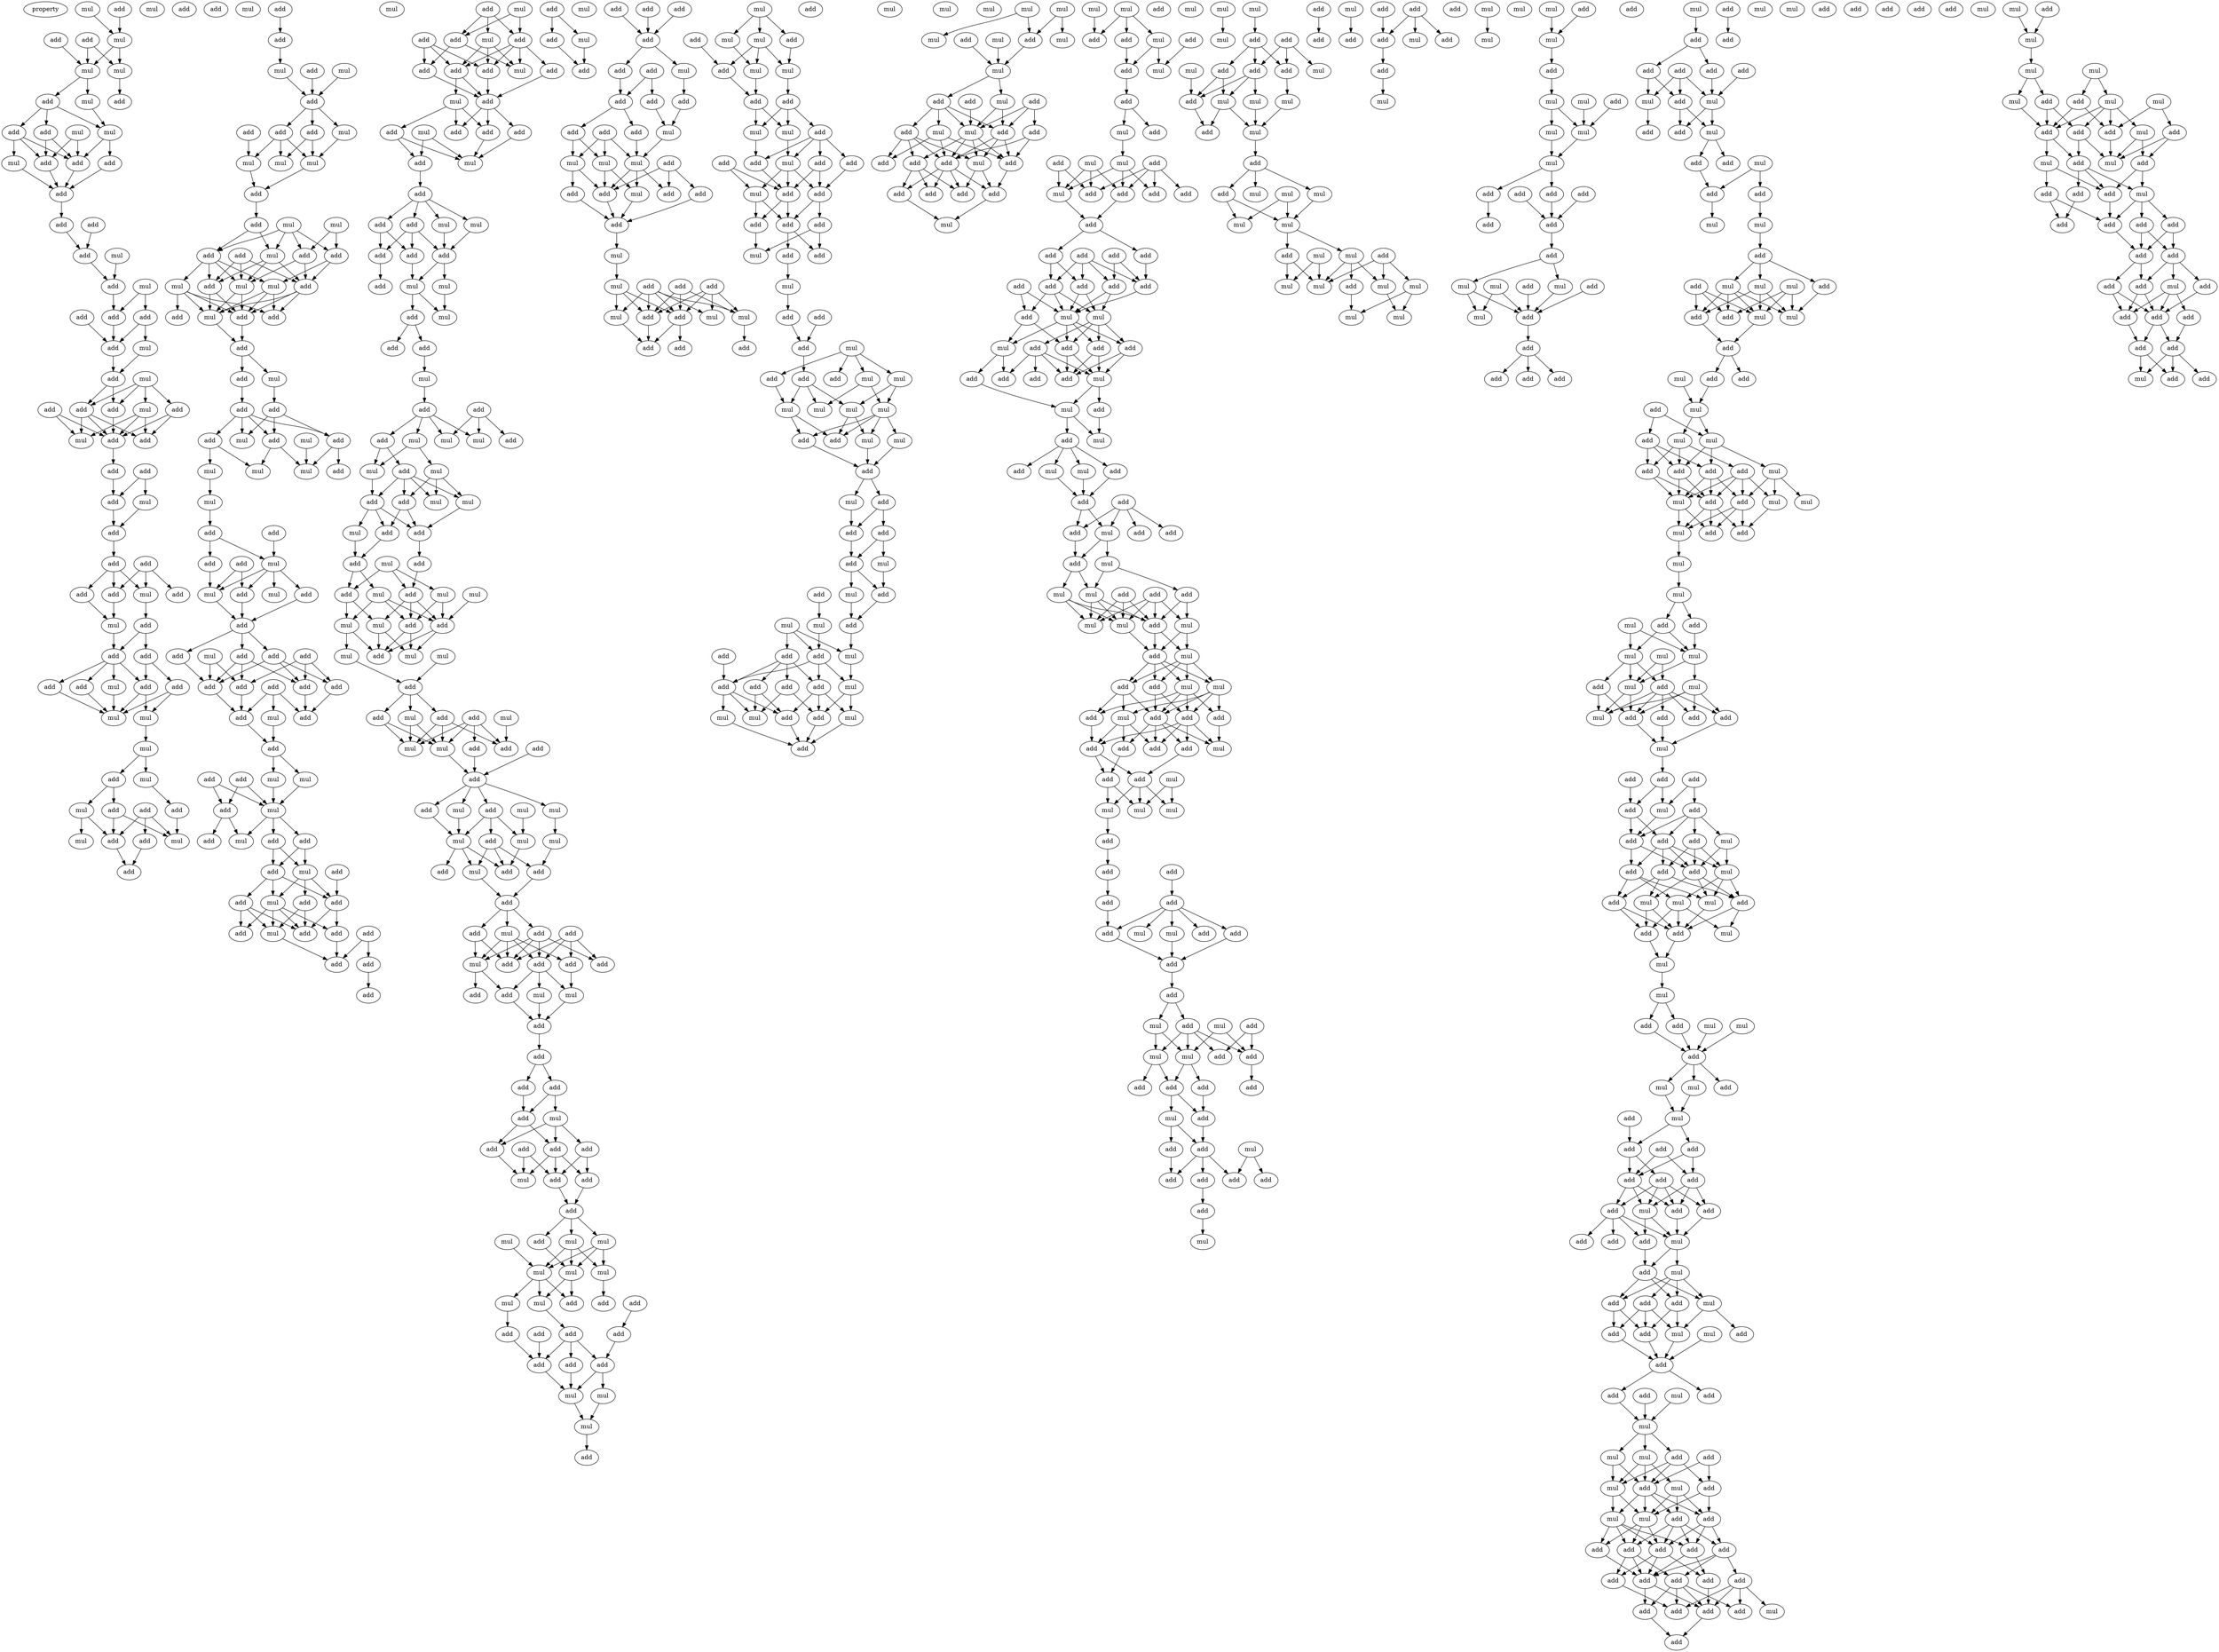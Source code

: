 digraph {
    node [fontcolor=black]
    property [mul=2,lf=1.2]
    0 [ label = mul ];
    1 [ label = add ];
    2 [ label = add ];
    3 [ label = add ];
    4 [ label = mul ];
    5 [ label = mul ];
    6 [ label = mul ];
    7 [ label = mul ];
    8 [ label = add ];
    9 [ label = add ];
    10 [ label = mul ];
    11 [ label = mul ];
    12 [ label = mul ];
    13 [ label = add ];
    14 [ label = add ];
    15 [ label = add ];
    16 [ label = add ];
    17 [ label = add ];
    18 [ label = add ];
    19 [ label = mul ];
    20 [ label = add ];
    21 [ label = add ];
    22 [ label = add ];
    23 [ label = mul ];
    24 [ label = add ];
    25 [ label = add ];
    26 [ label = add ];
    27 [ label = mul ];
    28 [ label = add ];
    29 [ label = add ];
    30 [ label = add ];
    31 [ label = mul ];
    32 [ label = add ];
    33 [ label = add ];
    34 [ label = mul ];
    35 [ label = add ];
    36 [ label = mul ];
    37 [ label = add ];
    38 [ label = add ];
    39 [ label = add ];
    40 [ label = add ];
    41 [ label = mul ];
    42 [ label = add ];
    43 [ label = add ];
    44 [ label = add ];
    45 [ label = mul ];
    46 [ label = add ];
    47 [ label = add ];
    48 [ label = add ];
    49 [ label = add ];
    50 [ label = add ];
    51 [ label = mul ];
    52 [ label = mul ];
    53 [ label = add ];
    54 [ label = add ];
    55 [ label = add ];
    56 [ label = mul ];
    57 [ label = add ];
    58 [ label = add ];
    59 [ label = add ];
    60 [ label = add ];
    61 [ label = add ];
    62 [ label = mul ];
    63 [ label = add ];
    64 [ label = mul ];
    65 [ label = mul ];
    66 [ label = mul ];
    67 [ label = add ];
    68 [ label = mul ];
    69 [ label = add ];
    70 [ label = mul ];
    71 [ label = add ];
    72 [ label = add ];
    73 [ label = add ];
    74 [ label = mul ];
    75 [ label = add ];
    76 [ label = mul ];
    77 [ label = add ];
    78 [ label = add ];
    79 [ label = add ];
    80 [ label = mul ];
    81 [ label = add ];
    82 [ label = mul ];
    83 [ label = add ];
    84 [ label = add ];
    85 [ label = add ];
    86 [ label = add ];
    87 [ label = mul ];
    88 [ label = mul ];
    89 [ label = mul ];
    90 [ label = mul ];
    91 [ label = add ];
    92 [ label = add ];
    93 [ label = mul ];
    94 [ label = mul ];
    95 [ label = add ];
    96 [ label = add ];
    97 [ label = add ];
    98 [ label = mul ];
    99 [ label = add ];
    100 [ label = add ];
    101 [ label = mul ];
    102 [ label = mul ];
    103 [ label = add ];
    104 [ label = mul ];
    105 [ label = add ];
    106 [ label = mul ];
    107 [ label = add ];
    108 [ label = add ];
    109 [ label = add ];
    110 [ label = mul ];
    111 [ label = add ];
    112 [ label = mul ];
    113 [ label = add ];
    114 [ label = add ];
    115 [ label = mul ];
    116 [ label = add ];
    117 [ label = add ];
    118 [ label = mul ];
    119 [ label = add ];
    120 [ label = mul ];
    121 [ label = mul ];
    122 [ label = mul ];
    123 [ label = add ];
    124 [ label = mul ];
    125 [ label = add ];
    126 [ label = add ];
    127 [ label = mul ];
    128 [ label = add ];
    129 [ label = add ];
    130 [ label = add ];
    131 [ label = mul ];
    132 [ label = add ];
    133 [ label = mul ];
    134 [ label = add ];
    135 [ label = add ];
    136 [ label = add ];
    137 [ label = mul ];
    138 [ label = add ];
    139 [ label = add ];
    140 [ label = add ];
    141 [ label = add ];
    142 [ label = add ];
    143 [ label = add ];
    144 [ label = add ];
    145 [ label = mul ];
    146 [ label = add ];
    147 [ label = add ];
    148 [ label = add ];
    149 [ label = add ];
    150 [ label = add ];
    151 [ label = mul ];
    152 [ label = mul ];
    153 [ label = mul ];
    154 [ label = add ];
    155 [ label = mul ];
    156 [ label = add ];
    157 [ label = add ];
    158 [ label = add ];
    159 [ label = add ];
    160 [ label = add ];
    161 [ label = mul ];
    162 [ label = mul ];
    163 [ label = add ];
    164 [ label = add ];
    165 [ label = add ];
    166 [ label = mul ];
    167 [ label = add ];
    168 [ label = add ];
    169 [ label = add ];
    170 [ label = add ];
    171 [ label = add ];
    172 [ label = add ];
    173 [ label = add ];
    174 [ label = add ];
    175 [ label = mul ];
    176 [ label = mul ];
    177 [ label = add ];
    178 [ label = add ];
    179 [ label = add ];
    180 [ label = mul ];
    181 [ label = add ];
    182 [ label = add ];
    183 [ label = add ];
    184 [ label = add ];
    185 [ label = add ];
    186 [ label = mul ];
    187 [ label = mul ];
    188 [ label = add ];
    189 [ label = add ];
    190 [ label = add ];
    191 [ label = add ];
    192 [ label = add ];
    193 [ label = mul ];
    194 [ label = add ];
    195 [ label = add ];
    196 [ label = mul ];
    197 [ label = add ];
    198 [ label = mul ];
    199 [ label = add ];
    200 [ label = add ];
    201 [ label = add ];
    202 [ label = mul ];
    203 [ label = mul ];
    204 [ label = add ];
    205 [ label = add ];
    206 [ label = add ];
    207 [ label = mul ];
    208 [ label = add ];
    209 [ label = add ];
    210 [ label = mul ];
    211 [ label = add ];
    212 [ label = mul ];
    213 [ label = add ];
    214 [ label = add ];
    215 [ label = add ];
    216 [ label = mul ];
    217 [ label = add ];
    218 [ label = mul ];
    219 [ label = add ];
    220 [ label = mul ];
    221 [ label = mul ];
    222 [ label = mul ];
    223 [ label = add ];
    224 [ label = add ];
    225 [ label = add ];
    226 [ label = mul ];
    227 [ label = mul ];
    228 [ label = add ];
    229 [ label = add ];
    230 [ label = mul ];
    231 [ label = add ];
    232 [ label = mul ];
    233 [ label = add ];
    234 [ label = add ];
    235 [ label = mul ];
    236 [ label = mul ];
    237 [ label = add ];
    238 [ label = mul ];
    239 [ label = mul ];
    240 [ label = add ];
    241 [ label = add ];
    242 [ label = mul ];
    243 [ label = mul ];
    244 [ label = mul ];
    245 [ label = mul ];
    246 [ label = add ];
    247 [ label = add ];
    248 [ label = add ];
    249 [ label = add ];
    250 [ label = mul ];
    251 [ label = add ];
    252 [ label = mul ];
    253 [ label = add ];
    254 [ label = mul ];
    255 [ label = mul ];
    256 [ label = add ];
    257 [ label = add ];
    258 [ label = add ];
    259 [ label = add ];
    260 [ label = add ];
    261 [ label = mul ];
    262 [ label = mul ];
    263 [ label = mul ];
    264 [ label = mul ];
    265 [ label = mul ];
    266 [ label = mul ];
    267 [ label = add ];
    268 [ label = add ];
    269 [ label = mul ];
    270 [ label = add ];
    271 [ label = add ];
    272 [ label = add ];
    273 [ label = add ];
    274 [ label = mul ];
    275 [ label = add ];
    276 [ label = add ];
    277 [ label = add ];
    278 [ label = add ];
    279 [ label = mul ];
    280 [ label = add ];
    281 [ label = add ];
    282 [ label = mul ];
    283 [ label = add ];
    284 [ label = mul ];
    285 [ label = add ];
    286 [ label = add ];
    287 [ label = add ];
    288 [ label = mul ];
    289 [ label = add ];
    290 [ label = add ];
    291 [ label = add ];
    292 [ label = mul ];
    293 [ label = add ];
    294 [ label = add ];
    295 [ label = add ];
    296 [ label = add ];
    297 [ label = add ];
    298 [ label = add ];
    299 [ label = mul ];
    300 [ label = add ];
    301 [ label = mul ];
    302 [ label = add ];
    303 [ label = mul ];
    304 [ label = mul ];
    305 [ label = mul ];
    306 [ label = mul ];
    307 [ label = mul ];
    308 [ label = mul ];
    309 [ label = mul ];
    310 [ label = add ];
    311 [ label = add ];
    312 [ label = add ];
    313 [ label = add ];
    314 [ label = add ];
    315 [ label = add ];
    316 [ label = add ];
    317 [ label = add ];
    318 [ label = add ];
    319 [ label = add ];
    320 [ label = mul ];
    321 [ label = mul ];
    322 [ label = mul ];
    323 [ label = add ];
    324 [ label = add ];
    325 [ label = add ];
    326 [ label = add ];
    327 [ label = add ];
    328 [ label = add ];
    329 [ label = add ];
    330 [ label = mul ];
    331 [ label = add ];
    332 [ label = add ];
    333 [ label = add ];
    334 [ label = mul ];
    335 [ label = add ];
    336 [ label = add ];
    337 [ label = add ];
    338 [ label = mul ];
    339 [ label = mul ];
    340 [ label = mul ];
    341 [ label = add ];
    342 [ label = add ];
    343 [ label = add ];
    344 [ label = add ];
    345 [ label = add ];
    346 [ label = mul ];
    347 [ label = add ];
    348 [ label = mul ];
    349 [ label = mul ];
    350 [ label = add ];
    351 [ label = add ];
    352 [ label = add ];
    353 [ label = mul ];
    354 [ label = add ];
    355 [ label = mul ];
    356 [ label = add ];
    357 [ label = mul ];
    358 [ label = add ];
    359 [ label = add ];
    360 [ label = add ];
    361 [ label = mul ];
    362 [ label = add ];
    363 [ label = add ];
    364 [ label = mul ];
    365 [ label = mul ];
    366 [ label = mul ];
    367 [ label = mul ];
    368 [ label = add ];
    369 [ label = add ];
    370 [ label = add ];
    371 [ label = mul ];
    372 [ label = add ];
    373 [ label = mul ];
    374 [ label = add ];
    375 [ label = add ];
    376 [ label = add ];
    377 [ label = mul ];
    378 [ label = add ];
    379 [ label = add ];
    380 [ label = add ];
    381 [ label = mul ];
    382 [ label = add ];
    383 [ label = add ];
    384 [ label = add ];
    385 [ label = mul ];
    386 [ label = add ];
    387 [ label = add ];
    388 [ label = mul ];
    389 [ label = add ];
    390 [ label = add ];
    391 [ label = add ];
    392 [ label = mul ];
    393 [ label = add ];
    394 [ label = add ];
    395 [ label = mul ];
    396 [ label = add ];
    397 [ label = mul ];
    398 [ label = add ];
    399 [ label = mul ];
    400 [ label = mul ];
    401 [ label = mul ];
    402 [ label = mul ];
    403 [ label = mul ];
    404 [ label = add ];
    405 [ label = mul ];
    406 [ label = add ];
    407 [ label = add ];
    408 [ label = mul ];
    409 [ label = add ];
    410 [ label = mul ];
    411 [ label = mul ];
    412 [ label = add ];
    413 [ label = add ];
    414 [ label = mul ];
    415 [ label = add ];
    416 [ label = add ];
    417 [ label = mul ];
    418 [ label = add ];
    419 [ label = add ];
    420 [ label = mul ];
    421 [ label = mul ];
    422 [ label = add ];
    423 [ label = add ];
    424 [ label = add ];
    425 [ label = mul ];
    426 [ label = add ];
    427 [ label = add ];
    428 [ label = add ];
    429 [ label = add ];
    430 [ label = mul ];
    431 [ label = mul ];
    432 [ label = mul ];
    433 [ label = add ];
    434 [ label = add ];
    435 [ label = mul ];
    436 [ label = add ];
    437 [ label = mul ];
    438 [ label = mul ];
    439 [ label = mul ];
    440 [ label = add ];
    441 [ label = mul ];
    442 [ label = mul ];
    443 [ label = mul ];
    444 [ label = add ];
    445 [ label = mul ];
    446 [ label = add ];
    447 [ label = add ];
    448 [ label = add ];
    449 [ label = mul ];
    450 [ label = add ];
    451 [ label = mul ];
    452 [ label = mul ];
    453 [ label = add ];
    454 [ label = add ];
    455 [ label = add ];
    456 [ label = add ];
    457 [ label = add ];
    458 [ label = add ];
    459 [ label = mul ];
    460 [ label = add ];
    461 [ label = add ];
    462 [ label = add ];
    463 [ label = add ];
    464 [ label = mul ];
    465 [ label = mul ];
    466 [ label = mul ];
    467 [ label = add ];
    468 [ label = add ];
    469 [ label = mul ];
    470 [ label = add ];
    471 [ label = mul ];
    472 [ label = add ];
    473 [ label = add ];
    474 [ label = mul ];
    475 [ label = add ];
    476 [ label = add ];
    477 [ label = add ];
    478 [ label = mul ];
    479 [ label = mul ];
    480 [ label = add ];
    481 [ label = add ];
    482 [ label = add ];
    483 [ label = mul ];
    484 [ label = add ];
    485 [ label = add ];
    486 [ label = add ];
    487 [ label = add ];
    488 [ label = add ];
    489 [ label = add ];
    490 [ label = add ];
    491 [ label = add ];
    492 [ label = add ];
    493 [ label = add ];
    494 [ label = add ];
    495 [ label = mul ];
    496 [ label = mul ];
    497 [ label = add ];
    498 [ label = mul ];
    499 [ label = add ];
    500 [ label = add ];
    501 [ label = add ];
    502 [ label = add ];
    503 [ label = add ];
    504 [ label = add ];
    505 [ label = add ];
    506 [ label = add ];
    507 [ label = mul ];
    508 [ label = add ];
    509 [ label = mul ];
    510 [ label = mul ];
    511 [ label = add ];
    512 [ label = add ];
    513 [ label = mul ];
    514 [ label = mul ];
    515 [ label = add ];
    516 [ label = add ];
    517 [ label = add ];
    518 [ label = add ];
    519 [ label = add ];
    520 [ label = add ];
    521 [ label = mul ];
    522 [ label = mul ];
    523 [ label = add ];
    524 [ label = mul ];
    525 [ label = add ];
    526 [ label = add ];
    527 [ label = mul ];
    528 [ label = add ];
    529 [ label = mul ];
    530 [ label = mul ];
    531 [ label = add ];
    532 [ label = mul ];
    533 [ label = mul ];
    534 [ label = add ];
    535 [ label = add ];
    536 [ label = mul ];
    537 [ label = mul ];
    538 [ label = add ];
    539 [ label = add ];
    540 [ label = mul ];
    541 [ label = add ];
    542 [ label = add ];
    543 [ label = add ];
    544 [ label = mul ];
    545 [ label = add ];
    546 [ label = add ];
    547 [ label = add ];
    548 [ label = add ];
    549 [ label = add ];
    550 [ label = add ];
    551 [ label = mul ];
    552 [ label = mul ];
    553 [ label = mul ];
    554 [ label = mul ];
    555 [ label = add ];
    556 [ label = add ];
    557 [ label = add ];
    558 [ label = add ];
    559 [ label = add ];
    560 [ label = add ];
    561 [ label = add ];
    562 [ label = add ];
    563 [ label = mul ];
    564 [ label = mul ];
    565 [ label = add ];
    566 [ label = add ];
    567 [ label = add ];
    568 [ label = mul ];
    569 [ label = add ];
    570 [ label = add ];
    571 [ label = mul ];
    572 [ label = mul ];
    573 [ label = add ];
    574 [ label = add ];
    575 [ label = mul ];
    576 [ label = add ];
    577 [ label = add ];
    578 [ label = add ];
    579 [ label = add ];
    580 [ label = add ];
    581 [ label = mul ];
    582 [ label = mul ];
    583 [ label = add ];
    584 [ label = add ];
    585 [ label = add ];
    586 [ label = add ];
    587 [ label = mul ];
    588 [ label = add ];
    589 [ label = add ];
    590 [ label = add ];
    591 [ label = mul ];
    592 [ label = mul ];
    593 [ label = mul ];
    594 [ label = mul ];
    595 [ label = add ];
    596 [ label = add ];
    597 [ label = add ];
    598 [ label = add ];
    599 [ label = add ];
    600 [ label = mul ];
    601 [ label = mul ];
    602 [ label = mul ];
    603 [ label = mul ];
    604 [ label = add ];
    605 [ label = mul ];
    606 [ label = add ];
    607 [ label = mul ];
    608 [ label = add ];
    609 [ label = add ];
    610 [ label = mul ];
    611 [ label = mul ];
    612 [ label = mul ];
    613 [ label = mul ];
    614 [ label = mul ];
    615 [ label = mul ];
    616 [ label = add ];
    617 [ label = add ];
    618 [ label = mul ];
    619 [ label = mul ];
    620 [ label = mul ];
    621 [ label = mul ];
    622 [ label = mul ];
    623 [ label = add ];
    624 [ label = mul ];
    625 [ label = mul ];
    626 [ label = add ];
    627 [ label = mul ];
    628 [ label = add ];
    629 [ label = add ];
    630 [ label = add ];
    631 [ label = add ];
    632 [ label = add ];
    633 [ label = mul ];
    634 [ label = add ];
    635 [ label = add ];
    636 [ label = add ];
    637 [ label = mul ];
    638 [ label = mul ];
    639 [ label = mul ];
    640 [ label = mul ];
    641 [ label = mul ];
    642 [ label = add ];
    643 [ label = mul ];
    644 [ label = add ];
    645 [ label = add ];
    646 [ label = mul ];
    647 [ label = mul ];
    648 [ label = mul ];
    649 [ label = mul ];
    650 [ label = mul ];
    651 [ label = add ];
    652 [ label = add ];
    653 [ label = add ];
    654 [ label = add ];
    655 [ label = add ];
    656 [ label = add ];
    657 [ label = add ];
    658 [ label = add ];
    659 [ label = mul ];
    660 [ label = add ];
    661 [ label = mul ];
    662 [ label = mul ];
    663 [ label = add ];
    664 [ label = add ];
    665 [ label = mul ];
    666 [ label = add ];
    667 [ label = mul ];
    668 [ label = add ];
    669 [ label = add ];
    670 [ label = add ];
    671 [ label = add ];
    672 [ label = add ];
    673 [ label = add ];
    674 [ label = add ];
    675 [ label = add ];
    676 [ label = add ];
    677 [ label = add ];
    678 [ label = mul ];
    679 [ label = add ];
    680 [ label = mul ];
    681 [ label = add ];
    682 [ label = mul ];
    683 [ label = add ];
    684 [ label = mul ];
    685 [ label = add ];
    686 [ label = add ];
    687 [ label = add ];
    688 [ label = add ];
    689 [ label = mul ];
    690 [ label = mul ];
    691 [ label = add ];
    692 [ label = mul ];
    693 [ label = add ];
    694 [ label = mul ];
    695 [ label = add ];
    696 [ label = mul ];
    697 [ label = mul ];
    698 [ label = add ];
    699 [ label = mul ];
    700 [ label = add ];
    701 [ label = add ];
    702 [ label = add ];
    703 [ label = mul ];
    704 [ label = mul ];
    705 [ label = add ];
    706 [ label = add ];
    707 [ label = mul ];
    708 [ label = add ];
    709 [ label = mul ];
    710 [ label = mul ];
    711 [ label = add ];
    712 [ label = add ];
    713 [ label = add ];
    714 [ label = add ];
    715 [ label = mul ];
    716 [ label = add ];
    717 [ label = mul ];
    718 [ label = mul ];
    719 [ label = mul ];
    720 [ label = add ];
    721 [ label = add ];
    722 [ label = mul ];
    723 [ label = add ];
    724 [ label = mul ];
    725 [ label = mul ];
    726 [ label = mul ];
    727 [ label = add ];
    728 [ label = mul ];
    729 [ label = add ];
    730 [ label = add ];
    731 [ label = add ];
    732 [ label = mul ];
    733 [ label = mul ];
    734 [ label = mul ];
    735 [ label = mul ];
    736 [ label = add ];
    737 [ label = mul ];
    738 [ label = add ];
    739 [ label = add ];
    740 [ label = add ];
    741 [ label = mul ];
    742 [ label = add ];
    743 [ label = add ];
    744 [ label = mul ];
    745 [ label = add ];
    746 [ label = add ];
    747 [ label = add ];
    748 [ label = add ];
    749 [ label = add ];
    750 [ label = add ];
    751 [ label = mul ];
    752 [ label = add ];
    753 [ label = mul ];
    754 [ label = add ];
    755 [ label = add ];
    756 [ label = add ];
    757 [ label = add ];
    758 [ label = add ];
    759 [ label = mul ];
    760 [ label = mul ];
    761 [ label = add ];
    762 [ label = add ];
    763 [ label = mul ];
    764 [ label = mul ];
    765 [ label = mul ];
    766 [ label = add ];
    767 [ label = add ];
    768 [ label = mul ];
    769 [ label = mul ];
    770 [ label = add ];
    771 [ label = add ];
    772 [ label = mul ];
    773 [ label = add ];
    774 [ label = mul ];
    775 [ label = add ];
    776 [ label = mul ];
    777 [ label = mul ];
    778 [ label = add ];
    779 [ label = add ];
    780 [ label = mul ];
    781 [ label = add ];
    782 [ label = add ];
    783 [ label = add ];
    784 [ label = add ];
    785 [ label = add ];
    786 [ label = add ];
    787 [ label = add ];
    788 [ label = add ];
    789 [ label = add ];
    790 [ label = mul ];
    791 [ label = add ];
    792 [ label = add ];
    793 [ label = add ];
    794 [ label = add ];
    795 [ label = mul ];
    796 [ label = add ];
    797 [ label = mul ];
    798 [ label = add ];
    799 [ label = add ];
    800 [ label = mul ];
    801 [ label = add ];
    802 [ label = mul ];
    803 [ label = add ];
    804 [ label = mul ];
    805 [ label = add ];
    806 [ label = add ];
    807 [ label = add ];
    808 [ label = mul ];
    809 [ label = add ];
    810 [ label = add ];
    811 [ label = add ];
    812 [ label = mul ];
    813 [ label = mul ];
    814 [ label = add ];
    815 [ label = add ];
    816 [ label = mul ];
    817 [ label = add ];
    818 [ label = add ];
    819 [ label = mul ];
    820 [ label = mul ];
    821 [ label = add ];
    822 [ label = mul ];
    823 [ label = mul ];
    824 [ label = add ];
    825 [ label = mul ];
    826 [ label = add ];
    827 [ label = add ];
    828 [ label = add ];
    829 [ label = add ];
    830 [ label = add ];
    831 [ label = add ];
    832 [ label = add ];
    833 [ label = add ];
    834 [ label = add ];
    835 [ label = add ];
    836 [ label = add ];
    837 [ label = add ];
    838 [ label = mul ];
    839 [ label = add ];
    840 [ label = add ];
    841 [ label = add ];
    842 [ label = mul ];
    843 [ label = add ];
    844 [ label = mul ];
    845 [ label = mul ];
    846 [ label = mul ];
    847 [ label = add ];
    848 [ label = mul ];
    849 [ label = mul ];
    850 [ label = mul ];
    851 [ label = add ];
    852 [ label = add ];
    853 [ label = add ];
    854 [ label = add ];
    855 [ label = add ];
    856 [ label = mul ];
    857 [ label = add ];
    858 [ label = mul ];
    859 [ label = mul ];
    860 [ label = add ];
    861 [ label = add ];
    862 [ label = mul ];
    863 [ label = add ];
    864 [ label = add ];
    865 [ label = add ];
    866 [ label = add ];
    867 [ label = add ];
    868 [ label = add ];
    869 [ label = add ];
    870 [ label = add ];
    871 [ label = add ];
    872 [ label = add ];
    873 [ label = add ];
    874 [ label = mul ];
    875 [ label = add ];
    876 [ label = add ];
    877 [ label = add ];
    878 [ label = add ];
    879 [ label = add ];
    880 [ label = add ];
    881 [ label = add ];
    882 [ label = mul ];
    0 -> 5 [ name = 0 ];
    1 -> 5 [ name = 1 ];
    2 -> 6 [ name = 2 ];
    2 -> 7 [ name = 3 ];
    3 -> 6 [ name = 4 ];
    5 -> 6 [ name = 5 ];
    5 -> 7 [ name = 6 ];
    6 -> 9 [ name = 7 ];
    6 -> 10 [ name = 8 ];
    7 -> 8 [ name = 9 ];
    9 -> 12 [ name = 10 ];
    9 -> 13 [ name = 11 ];
    9 -> 14 [ name = 12 ];
    10 -> 12 [ name = 13 ];
    11 -> 15 [ name = 14 ];
    11 -> 16 [ name = 15 ];
    12 -> 16 [ name = 16 ];
    12 -> 17 [ name = 17 ];
    13 -> 15 [ name = 18 ];
    13 -> 16 [ name = 19 ];
    13 -> 19 [ name = 20 ];
    14 -> 15 [ name = 21 ];
    14 -> 16 [ name = 22 ];
    15 -> 20 [ name = 23 ];
    16 -> 20 [ name = 24 ];
    17 -> 20 [ name = 25 ];
    19 -> 20 [ name = 26 ];
    20 -> 21 [ name = 27 ];
    21 -> 24 [ name = 28 ];
    22 -> 24 [ name = 29 ];
    23 -> 25 [ name = 30 ];
    24 -> 25 [ name = 31 ];
    25 -> 28 [ name = 32 ];
    27 -> 28 [ name = 33 ];
    27 -> 30 [ name = 34 ];
    28 -> 32 [ name = 35 ];
    29 -> 32 [ name = 36 ];
    30 -> 31 [ name = 37 ];
    30 -> 32 [ name = 38 ];
    31 -> 33 [ name = 39 ];
    32 -> 33 [ name = 40 ];
    33 -> 35 [ name = 41 ];
    33 -> 38 [ name = 42 ];
    34 -> 35 [ name = 43 ];
    34 -> 36 [ name = 44 ];
    34 -> 38 [ name = 45 ];
    34 -> 39 [ name = 46 ];
    35 -> 40 [ name = 47 ];
    35 -> 41 [ name = 48 ];
    35 -> 42 [ name = 49 ];
    36 -> 40 [ name = 50 ];
    36 -> 41 [ name = 51 ];
    36 -> 42 [ name = 52 ];
    37 -> 41 [ name = 53 ];
    37 -> 42 [ name = 54 ];
    38 -> 42 [ name = 55 ];
    39 -> 40 [ name = 56 ];
    39 -> 42 [ name = 57 ];
    42 -> 43 [ name = 58 ];
    43 -> 46 [ name = 59 ];
    44 -> 45 [ name = 60 ];
    44 -> 46 [ name = 61 ];
    45 -> 47 [ name = 62 ];
    46 -> 47 [ name = 63 ];
    47 -> 49 [ name = 64 ];
    48 -> 51 [ name = 65 ];
    48 -> 53 [ name = 66 ];
    48 -> 54 [ name = 67 ];
    49 -> 50 [ name = 68 ];
    49 -> 51 [ name = 69 ];
    49 -> 54 [ name = 70 ];
    50 -> 56 [ name = 71 ];
    51 -> 55 [ name = 72 ];
    54 -> 56 [ name = 73 ];
    55 -> 57 [ name = 74 ];
    55 -> 58 [ name = 75 ];
    56 -> 58 [ name = 76 ];
    57 -> 59 [ name = 77 ];
    57 -> 60 [ name = 78 ];
    58 -> 60 [ name = 79 ];
    58 -> 61 [ name = 80 ];
    58 -> 62 [ name = 81 ];
    58 -> 63 [ name = 82 ];
    59 -> 64 [ name = 83 ];
    59 -> 65 [ name = 84 ];
    60 -> 64 [ name = 85 ];
    60 -> 65 [ name = 86 ];
    61 -> 65 [ name = 87 ];
    62 -> 65 [ name = 88 ];
    63 -> 65 [ name = 89 ];
    64 -> 66 [ name = 90 ];
    66 -> 67 [ name = 91 ];
    66 -> 68 [ name = 92 ];
    67 -> 69 [ name = 93 ];
    67 -> 70 [ name = 94 ];
    68 -> 71 [ name = 95 ];
    69 -> 75 [ name = 96 ];
    69 -> 76 [ name = 97 ];
    70 -> 74 [ name = 98 ];
    70 -> 75 [ name = 99 ];
    71 -> 76 [ name = 100 ];
    72 -> 73 [ name = 101 ];
    72 -> 75 [ name = 102 ];
    72 -> 76 [ name = 103 ];
    73 -> 77 [ name = 104 ];
    75 -> 77 [ name = 105 ];
    78 -> 79 [ name = 106 ];
    79 -> 80 [ name = 107 ];
    80 -> 83 [ name = 108 ];
    81 -> 83 [ name = 109 ];
    82 -> 83 [ name = 110 ];
    83 -> 84 [ name = 111 ];
    83 -> 85 [ name = 112 ];
    83 -> 87 [ name = 113 ];
    84 -> 88 [ name = 114 ];
    84 -> 90 [ name = 115 ];
    85 -> 88 [ name = 116 ];
    85 -> 89 [ name = 117 ];
    85 -> 90 [ name = 118 ];
    86 -> 89 [ name = 119 ];
    87 -> 90 [ name = 120 ];
    89 -> 91 [ name = 121 ];
    90 -> 91 [ name = 122 ];
    91 -> 92 [ name = 123 ];
    92 -> 96 [ name = 124 ];
    92 -> 98 [ name = 125 ];
    93 -> 97 [ name = 126 ];
    93 -> 99 [ name = 127 ];
    94 -> 96 [ name = 128 ];
    94 -> 97 [ name = 129 ];
    94 -> 98 [ name = 130 ];
    94 -> 99 [ name = 131 ];
    95 -> 100 [ name = 132 ];
    95 -> 103 [ name = 133 ];
    95 -> 104 [ name = 134 ];
    96 -> 100 [ name = 135 ];
    96 -> 101 [ name = 136 ];
    96 -> 102 [ name = 137 ];
    96 -> 104 [ name = 138 ];
    97 -> 101 [ name = 139 ];
    97 -> 103 [ name = 140 ];
    98 -> 100 [ name = 141 ];
    98 -> 103 [ name = 142 ];
    98 -> 104 [ name = 143 ];
    99 -> 103 [ name = 144 ];
    99 -> 104 [ name = 145 ];
    100 -> 106 [ name = 146 ];
    100 -> 107 [ name = 147 ];
    101 -> 106 [ name = 148 ];
    101 -> 107 [ name = 149 ];
    101 -> 108 [ name = 150 ];
    102 -> 105 [ name = 151 ];
    102 -> 106 [ name = 152 ];
    102 -> 107 [ name = 153 ];
    102 -> 108 [ name = 154 ];
    103 -> 106 [ name = 155 ];
    103 -> 107 [ name = 156 ];
    103 -> 108 [ name = 157 ];
    104 -> 106 [ name = 158 ];
    104 -> 107 [ name = 159 ];
    106 -> 109 [ name = 160 ];
    107 -> 109 [ name = 161 ];
    109 -> 110 [ name = 162 ];
    109 -> 111 [ name = 163 ];
    110 -> 114 [ name = 164 ];
    111 -> 113 [ name = 165 ];
    113 -> 116 [ name = 166 ];
    113 -> 117 [ name = 167 ];
    113 -> 118 [ name = 168 ];
    113 -> 119 [ name = 169 ];
    114 -> 116 [ name = 170 ];
    114 -> 118 [ name = 171 ];
    114 -> 119 [ name = 172 ];
    115 -> 121 [ name = 173 ];
    116 -> 121 [ name = 174 ];
    116 -> 122 [ name = 175 ];
    117 -> 120 [ name = 176 ];
    117 -> 122 [ name = 177 ];
    119 -> 121 [ name = 178 ];
    119 -> 123 [ name = 179 ];
    120 -> 124 [ name = 180 ];
    124 -> 126 [ name = 181 ];
    125 -> 127 [ name = 182 ];
    126 -> 127 [ name = 183 ];
    126 -> 129 [ name = 184 ];
    127 -> 130 [ name = 185 ];
    127 -> 131 [ name = 186 ];
    127 -> 132 [ name = 187 ];
    127 -> 133 [ name = 188 ];
    128 -> 131 [ name = 189 ];
    128 -> 132 [ name = 190 ];
    129 -> 131 [ name = 191 ];
    130 -> 134 [ name = 192 ];
    131 -> 134 [ name = 193 ];
    132 -> 134 [ name = 194 ];
    134 -> 135 [ name = 195 ];
    134 -> 136 [ name = 196 ];
    134 -> 138 [ name = 197 ];
    135 -> 144 [ name = 198 ];
    136 -> 140 [ name = 199 ];
    136 -> 143 [ name = 200 ];
    136 -> 144 [ name = 201 ];
    137 -> 141 [ name = 202 ];
    137 -> 144 [ name = 203 ];
    138 -> 141 [ name = 204 ];
    138 -> 143 [ name = 205 ];
    138 -> 144 [ name = 206 ];
    139 -> 140 [ name = 207 ];
    139 -> 141 [ name = 208 ];
    139 -> 143 [ name = 209 ];
    140 -> 146 [ name = 210 ];
    141 -> 147 [ name = 211 ];
    142 -> 145 [ name = 212 ];
    142 -> 146 [ name = 213 ];
    142 -> 147 [ name = 214 ];
    143 -> 146 [ name = 215 ];
    144 -> 147 [ name = 216 ];
    145 -> 148 [ name = 217 ];
    147 -> 148 [ name = 218 ];
    148 -> 151 [ name = 219 ];
    148 -> 152 [ name = 220 ];
    149 -> 153 [ name = 221 ];
    149 -> 154 [ name = 222 ];
    150 -> 153 [ name = 223 ];
    150 -> 154 [ name = 224 ];
    151 -> 153 [ name = 225 ];
    152 -> 153 [ name = 226 ];
    153 -> 155 [ name = 227 ];
    153 -> 156 [ name = 228 ];
    153 -> 157 [ name = 229 ];
    154 -> 155 [ name = 230 ];
    154 -> 158 [ name = 231 ];
    156 -> 160 [ name = 232 ];
    156 -> 161 [ name = 233 ];
    157 -> 160 [ name = 234 ];
    157 -> 161 [ name = 235 ];
    159 -> 165 [ name = 236 ];
    160 -> 162 [ name = 237 ];
    160 -> 164 [ name = 238 ];
    160 -> 165 [ name = 239 ];
    161 -> 162 [ name = 240 ];
    161 -> 163 [ name = 241 ];
    161 -> 165 [ name = 242 ];
    162 -> 166 [ name = 243 ];
    162 -> 167 [ name = 244 ];
    162 -> 168 [ name = 245 ];
    162 -> 170 [ name = 246 ];
    163 -> 166 [ name = 247 ];
    163 -> 167 [ name = 248 ];
    164 -> 166 [ name = 249 ];
    164 -> 167 [ name = 250 ];
    164 -> 168 [ name = 251 ];
    165 -> 167 [ name = 252 ];
    165 -> 170 [ name = 253 ];
    166 -> 171 [ name = 254 ];
    169 -> 171 [ name = 255 ];
    169 -> 172 [ name = 256 ];
    170 -> 171 [ name = 257 ];
    172 -> 173 [ name = 258 ];
    174 -> 176 [ name = 259 ];
    174 -> 177 [ name = 260 ];
    174 -> 179 [ name = 261 ];
    175 -> 177 [ name = 262 ];
    175 -> 179 [ name = 263 ];
    176 -> 180 [ name = 264 ];
    176 -> 182 [ name = 265 ];
    176 -> 183 [ name = 266 ];
    177 -> 180 [ name = 267 ];
    177 -> 184 [ name = 268 ];
    178 -> 182 [ name = 269 ];
    178 -> 183 [ name = 270 ];
    178 -> 184 [ name = 271 ];
    179 -> 180 [ name = 272 ];
    179 -> 181 [ name = 273 ];
    179 -> 182 [ name = 274 ];
    179 -> 183 [ name = 275 ];
    181 -> 185 [ name = 276 ];
    182 -> 185 [ name = 277 ];
    183 -> 185 [ name = 278 ];
    183 -> 186 [ name = 279 ];
    184 -> 185 [ name = 280 ];
    185 -> 188 [ name = 281 ];
    185 -> 189 [ name = 282 ];
    185 -> 190 [ name = 283 ];
    186 -> 189 [ name = 284 ];
    186 -> 190 [ name = 285 ];
    186 -> 191 [ name = 286 ];
    187 -> 192 [ name = 287 ];
    187 -> 193 [ name = 288 ];
    188 -> 193 [ name = 289 ];
    190 -> 193 [ name = 290 ];
    191 -> 192 [ name = 291 ];
    191 -> 193 [ name = 292 ];
    192 -> 194 [ name = 293 ];
    194 -> 195 [ name = 294 ];
    194 -> 196 [ name = 295 ];
    194 -> 197 [ name = 296 ];
    194 -> 198 [ name = 297 ];
    195 -> 199 [ name = 298 ];
    195 -> 200 [ name = 299 ];
    196 -> 201 [ name = 300 ];
    197 -> 199 [ name = 301 ];
    197 -> 200 [ name = 302 ];
    197 -> 201 [ name = 303 ];
    198 -> 201 [ name = 304 ];
    199 -> 204 [ name = 305 ];
    200 -> 202 [ name = 306 ];
    201 -> 202 [ name = 307 ];
    201 -> 203 [ name = 308 ];
    202 -> 206 [ name = 309 ];
    202 -> 207 [ name = 310 ];
    203 -> 207 [ name = 311 ];
    205 -> 209 [ name = 312 ];
    205 -> 210 [ name = 313 ];
    206 -> 208 [ name = 314 ];
    206 -> 211 [ name = 315 ];
    209 -> 213 [ name = 316 ];
    210 -> 213 [ name = 317 ];
    211 -> 212 [ name = 318 ];
    212 -> 215 [ name = 319 ];
    214 -> 216 [ name = 320 ];
    214 -> 217 [ name = 321 ];
    214 -> 218 [ name = 322 ];
    215 -> 216 [ name = 323 ];
    215 -> 218 [ name = 324 ];
    215 -> 219 [ name = 325 ];
    215 -> 220 [ name = 326 ];
    219 -> 222 [ name = 327 ];
    219 -> 223 [ name = 328 ];
    220 -> 221 [ name = 329 ];
    220 -> 222 [ name = 330 ];
    221 -> 224 [ name = 331 ];
    221 -> 226 [ name = 332 ];
    221 -> 227 [ name = 333 ];
    222 -> 225 [ name = 334 ];
    223 -> 224 [ name = 335 ];
    223 -> 225 [ name = 336 ];
    223 -> 226 [ name = 337 ];
    223 -> 227 [ name = 338 ];
    224 -> 228 [ name = 339 ];
    224 -> 229 [ name = 340 ];
    225 -> 228 [ name = 341 ];
    225 -> 229 [ name = 342 ];
    225 -> 230 [ name = 343 ];
    226 -> 228 [ name = 344 ];
    228 -> 233 [ name = 345 ];
    229 -> 231 [ name = 346 ];
    230 -> 231 [ name = 347 ];
    231 -> 235 [ name = 348 ];
    231 -> 237 [ name = 349 ];
    232 -> 234 [ name = 350 ];
    232 -> 236 [ name = 351 ];
    232 -> 237 [ name = 352 ];
    233 -> 234 [ name = 353 ];
    234 -> 240 [ name = 354 ];
    234 -> 241 [ name = 355 ];
    234 -> 242 [ name = 356 ];
    235 -> 239 [ name = 357 ];
    235 -> 240 [ name = 358 ];
    235 -> 241 [ name = 359 ];
    236 -> 240 [ name = 360 ];
    236 -> 241 [ name = 361 ];
    237 -> 239 [ name = 362 ];
    237 -> 242 [ name = 363 ];
    238 -> 240 [ name = 364 ];
    239 -> 245 [ name = 365 ];
    239 -> 246 [ name = 366 ];
    240 -> 244 [ name = 367 ];
    240 -> 246 [ name = 368 ];
    241 -> 244 [ name = 369 ];
    241 -> 246 [ name = 370 ];
    242 -> 244 [ name = 371 ];
    242 -> 246 [ name = 372 ];
    243 -> 247 [ name = 373 ];
    245 -> 247 [ name = 374 ];
    247 -> 249 [ name = 375 ];
    247 -> 251 [ name = 376 ];
    247 -> 252 [ name = 377 ];
    248 -> 254 [ name = 378 ];
    248 -> 255 [ name = 379 ];
    248 -> 256 [ name = 380 ];
    248 -> 257 [ name = 381 ];
    249 -> 254 [ name = 382 ];
    249 -> 255 [ name = 383 ];
    249 -> 256 [ name = 384 ];
    250 -> 256 [ name = 385 ];
    251 -> 254 [ name = 386 ];
    251 -> 255 [ name = 387 ];
    252 -> 254 [ name = 388 ];
    252 -> 255 [ name = 389 ];
    253 -> 258 [ name = 390 ];
    254 -> 258 [ name = 391 ];
    257 -> 258 [ name = 392 ];
    258 -> 259 [ name = 393 ];
    258 -> 260 [ name = 394 ];
    258 -> 262 [ name = 395 ];
    258 -> 263 [ name = 396 ];
    259 -> 266 [ name = 397 ];
    260 -> 265 [ name = 398 ];
    260 -> 266 [ name = 399 ];
    260 -> 267 [ name = 400 ];
    261 -> 265 [ name = 401 ];
    262 -> 264 [ name = 402 ];
    263 -> 266 [ name = 403 ];
    264 -> 270 [ name = 404 ];
    265 -> 271 [ name = 405 ];
    266 -> 268 [ name = 406 ];
    266 -> 269 [ name = 407 ];
    266 -> 271 [ name = 408 ];
    267 -> 269 [ name = 409 ];
    267 -> 270 [ name = 410 ];
    267 -> 271 [ name = 411 ];
    269 -> 272 [ name = 412 ];
    270 -> 272 [ name = 413 ];
    272 -> 273 [ name = 414 ];
    272 -> 274 [ name = 415 ];
    272 -> 275 [ name = 416 ];
    273 -> 277 [ name = 417 ];
    273 -> 278 [ name = 418 ];
    273 -> 279 [ name = 419 ];
    273 -> 280 [ name = 420 ];
    274 -> 277 [ name = 421 ];
    274 -> 279 [ name = 422 ];
    274 -> 280 [ name = 423 ];
    274 -> 281 [ name = 424 ];
    275 -> 277 [ name = 425 ];
    275 -> 279 [ name = 426 ];
    276 -> 277 [ name = 427 ];
    276 -> 278 [ name = 428 ];
    276 -> 280 [ name = 429 ];
    276 -> 281 [ name = 430 ];
    279 -> 283 [ name = 431 ];
    279 -> 285 [ name = 432 ];
    280 -> 282 [ name = 433 ];
    280 -> 283 [ name = 434 ];
    280 -> 284 [ name = 435 ];
    281 -> 282 [ name = 436 ];
    282 -> 286 [ name = 437 ];
    283 -> 286 [ name = 438 ];
    284 -> 286 [ name = 439 ];
    286 -> 287 [ name = 440 ];
    287 -> 289 [ name = 441 ];
    287 -> 290 [ name = 442 ];
    289 -> 291 [ name = 443 ];
    290 -> 291 [ name = 444 ];
    290 -> 292 [ name = 445 ];
    291 -> 293 [ name = 446 ];
    291 -> 294 [ name = 447 ];
    292 -> 293 [ name = 448 ];
    292 -> 294 [ name = 449 ];
    292 -> 295 [ name = 450 ];
    293 -> 299 [ name = 451 ];
    294 -> 297 [ name = 452 ];
    294 -> 298 [ name = 453 ];
    294 -> 299 [ name = 454 ];
    295 -> 297 [ name = 455 ];
    295 -> 298 [ name = 456 ];
    296 -> 298 [ name = 457 ];
    296 -> 299 [ name = 458 ];
    297 -> 300 [ name = 459 ];
    298 -> 300 [ name = 460 ];
    300 -> 301 [ name = 461 ];
    300 -> 302 [ name = 462 ];
    300 -> 303 [ name = 463 ];
    301 -> 305 [ name = 464 ];
    301 -> 306 [ name = 465 ];
    301 -> 307 [ name = 466 ];
    302 -> 307 [ name = 467 ];
    303 -> 305 [ name = 468 ];
    303 -> 306 [ name = 469 ];
    303 -> 307 [ name = 470 ];
    304 -> 305 [ name = 471 ];
    305 -> 308 [ name = 472 ];
    305 -> 309 [ name = 473 ];
    305 -> 312 [ name = 474 ];
    306 -> 311 [ name = 475 ];
    307 -> 308 [ name = 476 ];
    307 -> 312 [ name = 477 ];
    308 -> 313 [ name = 478 ];
    309 -> 316 [ name = 479 ];
    310 -> 314 [ name = 480 ];
    313 -> 317 [ name = 481 ];
    313 -> 318 [ name = 482 ];
    313 -> 319 [ name = 483 ];
    314 -> 319 [ name = 484 ];
    315 -> 317 [ name = 485 ];
    316 -> 317 [ name = 486 ];
    317 -> 320 [ name = 487 ];
    318 -> 320 [ name = 488 ];
    319 -> 320 [ name = 489 ];
    319 -> 321 [ name = 490 ];
    320 -> 322 [ name = 491 ];
    321 -> 322 [ name = 492 ];
    322 -> 325 [ name = 493 ];
    323 -> 327 [ name = 494 ];
    324 -> 327 [ name = 495 ];
    326 -> 327 [ name = 496 ];
    327 -> 328 [ name = 497 ];
    327 -> 330 [ name = 498 ];
    328 -> 333 [ name = 499 ];
    329 -> 332 [ name = 500 ];
    329 -> 333 [ name = 501 ];
    330 -> 331 [ name = 502 ];
    331 -> 334 [ name = 503 ];
    332 -> 334 [ name = 504 ];
    333 -> 335 [ name = 505 ];
    333 -> 336 [ name = 506 ];
    334 -> 340 [ name = 507 ];
    335 -> 340 [ name = 508 ];
    336 -> 338 [ name = 509 ];
    336 -> 339 [ name = 510 ];
    337 -> 338 [ name = 511 ];
    337 -> 339 [ name = 512 ];
    337 -> 340 [ name = 513 ];
    338 -> 343 [ name = 514 ];
    338 -> 345 [ name = 515 ];
    339 -> 345 [ name = 516 ];
    339 -> 346 [ name = 517 ];
    340 -> 344 [ name = 518 ];
    340 -> 345 [ name = 519 ];
    340 -> 346 [ name = 520 ];
    341 -> 342 [ name = 521 ];
    341 -> 344 [ name = 522 ];
    341 -> 345 [ name = 523 ];
    342 -> 347 [ name = 524 ];
    343 -> 347 [ name = 525 ];
    345 -> 347 [ name = 526 ];
    346 -> 347 [ name = 527 ];
    347 -> 348 [ name = 528 ];
    348 -> 349 [ name = 529 ];
    349 -> 353 [ name = 530 ];
    349 -> 354 [ name = 531 ];
    349 -> 356 [ name = 532 ];
    350 -> 354 [ name = 533 ];
    350 -> 355 [ name = 534 ];
    350 -> 356 [ name = 535 ];
    351 -> 353 [ name = 536 ];
    351 -> 354 [ name = 537 ];
    351 -> 355 [ name = 538 ];
    351 -> 356 [ name = 539 ];
    351 -> 357 [ name = 540 ];
    352 -> 354 [ name = 541 ];
    352 -> 355 [ name = 542 ];
    352 -> 356 [ name = 543 ];
    352 -> 357 [ name = 544 ];
    353 -> 359 [ name = 545 ];
    354 -> 359 [ name = 546 ];
    355 -> 360 [ name = 547 ];
    356 -> 358 [ name = 548 ];
    356 -> 359 [ name = 549 ];
    361 -> 363 [ name = 550 ];
    361 -> 364 [ name = 551 ];
    361 -> 365 [ name = 552 ];
    362 -> 368 [ name = 553 ];
    363 -> 367 [ name = 554 ];
    364 -> 366 [ name = 555 ];
    364 -> 367 [ name = 556 ];
    364 -> 368 [ name = 557 ];
    365 -> 366 [ name = 558 ];
    366 -> 370 [ name = 559 ];
    367 -> 369 [ name = 560 ];
    368 -> 370 [ name = 561 ];
    369 -> 371 [ name = 562 ];
    369 -> 372 [ name = 563 ];
    369 -> 373 [ name = 564 ];
    370 -> 371 [ name = 565 ];
    370 -> 373 [ name = 566 ];
    371 -> 374 [ name = 567 ];
    372 -> 374 [ name = 568 ];
    372 -> 375 [ name = 569 ];
    372 -> 376 [ name = 570 ];
    372 -> 377 [ name = 571 ];
    373 -> 377 [ name = 572 ];
    374 -> 380 [ name = 573 ];
    375 -> 379 [ name = 574 ];
    375 -> 380 [ name = 575 ];
    376 -> 379 [ name = 576 ];
    377 -> 379 [ name = 577 ];
    377 -> 380 [ name = 578 ];
    377 -> 381 [ name = 579 ];
    378 -> 380 [ name = 580 ];
    378 -> 381 [ name = 581 ];
    379 -> 382 [ name = 582 ];
    379 -> 383 [ name = 583 ];
    380 -> 383 [ name = 584 ];
    380 -> 384 [ name = 585 ];
    381 -> 383 [ name = 586 ];
    381 -> 384 [ name = 587 ];
    382 -> 385 [ name = 588 ];
    382 -> 386 [ name = 589 ];
    383 -> 386 [ name = 590 ];
    383 -> 387 [ name = 591 ];
    384 -> 385 [ name = 592 ];
    387 -> 388 [ name = 593 ];
    388 -> 390 [ name = 594 ];
    389 -> 393 [ name = 595 ];
    390 -> 393 [ name = 596 ];
    392 -> 394 [ name = 597 ];
    392 -> 395 [ name = 598 ];
    392 -> 396 [ name = 599 ];
    392 -> 397 [ name = 600 ];
    393 -> 398 [ name = 601 ];
    394 -> 400 [ name = 602 ];
    395 -> 401 [ name = 603 ];
    395 -> 402 [ name = 604 ];
    397 -> 399 [ name = 605 ];
    397 -> 402 [ name = 606 ];
    398 -> 399 [ name = 607 ];
    398 -> 400 [ name = 608 ];
    398 -> 401 [ name = 609 ];
    399 -> 403 [ name = 610 ];
    399 -> 404 [ name = 611 ];
    400 -> 404 [ name = 612 ];
    400 -> 406 [ name = 613 ];
    402 -> 403 [ name = 614 ];
    402 -> 404 [ name = 615 ];
    402 -> 405 [ name = 616 ];
    402 -> 406 [ name = 617 ];
    403 -> 407 [ name = 618 ];
    405 -> 407 [ name = 619 ];
    406 -> 407 [ name = 620 ];
    407 -> 409 [ name = 621 ];
    407 -> 410 [ name = 622 ];
    409 -> 412 [ name = 623 ];
    409 -> 413 [ name = 624 ];
    410 -> 413 [ name = 625 ];
    412 -> 414 [ name = 626 ];
    412 -> 415 [ name = 627 ];
    413 -> 415 [ name = 628 ];
    414 -> 416 [ name = 629 ];
    415 -> 416 [ name = 630 ];
    415 -> 417 [ name = 631 ];
    416 -> 419 [ name = 632 ];
    417 -> 419 [ name = 633 ];
    418 -> 420 [ name = 634 ];
    419 -> 425 [ name = 635 ];
    420 -> 424 [ name = 636 ];
    421 -> 423 [ name = 637 ];
    421 -> 424 [ name = 638 ];
    421 -> 425 [ name = 639 ];
    422 -> 429 [ name = 640 ];
    423 -> 426 [ name = 641 ];
    423 -> 427 [ name = 642 ];
    423 -> 428 [ name = 643 ];
    423 -> 429 [ name = 644 ];
    424 -> 428 [ name = 645 ];
    424 -> 429 [ name = 646 ];
    424 -> 430 [ name = 647 ];
    425 -> 430 [ name = 648 ];
    426 -> 434 [ name = 649 ];
    426 -> 435 [ name = 650 ];
    427 -> 433 [ name = 651 ];
    427 -> 435 [ name = 652 ];
    428 -> 432 [ name = 653 ];
    428 -> 433 [ name = 654 ];
    428 -> 434 [ name = 655 ];
    429 -> 431 [ name = 656 ];
    429 -> 433 [ name = 657 ];
    429 -> 435 [ name = 658 ];
    430 -> 432 [ name = 659 ];
    430 -> 434 [ name = 660 ];
    431 -> 436 [ name = 661 ];
    432 -> 436 [ name = 662 ];
    433 -> 436 [ name = 663 ];
    434 -> 436 [ name = 664 ];
    438 -> 443 [ name = 665 ];
    438 -> 444 [ name = 666 ];
    439 -> 441 [ name = 667 ];
    439 -> 444 [ name = 668 ];
    440 -> 445 [ name = 669 ];
    442 -> 445 [ name = 670 ];
    444 -> 445 [ name = 671 ];
    445 -> 447 [ name = 672 ];
    445 -> 449 [ name = 673 ];
    446 -> 452 [ name = 674 ];
    447 -> 450 [ name = 675 ];
    447 -> 451 [ name = 676 ];
    447 -> 452 [ name = 677 ];
    447 -> 453 [ name = 678 ];
    448 -> 450 [ name = 679 ];
    448 -> 452 [ name = 680 ];
    448 -> 454 [ name = 681 ];
    449 -> 450 [ name = 682 ];
    449 -> 452 [ name = 683 ];
    450 -> 456 [ name = 684 ];
    450 -> 457 [ name = 685 ];
    450 -> 459 [ name = 686 ];
    451 -> 455 [ name = 687 ];
    451 -> 456 [ name = 688 ];
    451 -> 457 [ name = 689 ];
    452 -> 456 [ name = 690 ];
    452 -> 457 [ name = 691 ];
    452 -> 458 [ name = 692 ];
    452 -> 459 [ name = 693 ];
    453 -> 455 [ name = 694 ];
    453 -> 457 [ name = 695 ];
    453 -> 458 [ name = 696 ];
    453 -> 459 [ name = 697 ];
    454 -> 456 [ name = 698 ];
    454 -> 457 [ name = 699 ];
    456 -> 463 [ name = 700 ];
    457 -> 460 [ name = 701 ];
    457 -> 461 [ name = 702 ];
    457 -> 462 [ name = 703 ];
    457 -> 463 [ name = 704 ];
    458 -> 460 [ name = 705 ];
    458 -> 461 [ name = 706 ];
    458 -> 462 [ name = 707 ];
    459 -> 462 [ name = 708 ];
    459 -> 463 [ name = 709 ];
    461 -> 464 [ name = 710 ];
    463 -> 464 [ name = 711 ];
    465 -> 468 [ name = 712 ];
    466 -> 467 [ name = 713 ];
    466 -> 468 [ name = 714 ];
    466 -> 469 [ name = 715 ];
    467 -> 472 [ name = 716 ];
    469 -> 471 [ name = 717 ];
    469 -> 472 [ name = 718 ];
    470 -> 471 [ name = 719 ];
    472 -> 473 [ name = 720 ];
    473 -> 474 [ name = 721 ];
    473 -> 475 [ name = 722 ];
    474 -> 478 [ name = 723 ];
    476 -> 480 [ name = 724 ];
    476 -> 481 [ name = 725 ];
    476 -> 482 [ name = 726 ];
    476 -> 484 [ name = 727 ];
    477 -> 482 [ name = 728 ];
    477 -> 483 [ name = 729 ];
    478 -> 481 [ name = 730 ];
    478 -> 483 [ name = 731 ];
    478 -> 484 [ name = 732 ];
    479 -> 481 [ name = 733 ];
    479 -> 482 [ name = 734 ];
    479 -> 483 [ name = 735 ];
    481 -> 485 [ name = 736 ];
    483 -> 485 [ name = 737 ];
    485 -> 486 [ name = 738 ];
    485 -> 489 [ name = 739 ];
    486 -> 494 [ name = 740 ];
    487 -> 490 [ name = 741 ];
    487 -> 491 [ name = 742 ];
    487 -> 493 [ name = 743 ];
    487 -> 494 [ name = 744 ];
    488 -> 491 [ name = 745 ];
    488 -> 494 [ name = 746 ];
    489 -> 490 [ name = 747 ];
    489 -> 493 [ name = 748 ];
    490 -> 495 [ name = 749 ];
    490 -> 496 [ name = 750 ];
    490 -> 497 [ name = 751 ];
    491 -> 495 [ name = 752 ];
    491 -> 496 [ name = 753 ];
    492 -> 495 [ name = 754 ];
    492 -> 497 [ name = 755 ];
    493 -> 495 [ name = 756 ];
    493 -> 496 [ name = 757 ];
    494 -> 495 [ name = 758 ];
    495 -> 498 [ name = 759 ];
    495 -> 499 [ name = 760 ];
    495 -> 500 [ name = 761 ];
    495 -> 502 [ name = 762 ];
    496 -> 499 [ name = 763 ];
    496 -> 500 [ name = 764 ];
    496 -> 501 [ name = 765 ];
    496 -> 502 [ name = 766 ];
    497 -> 498 [ name = 767 ];
    497 -> 500 [ name = 768 ];
    498 -> 503 [ name = 769 ];
    498 -> 505 [ name = 770 ];
    499 -> 504 [ name = 771 ];
    499 -> 507 [ name = 772 ];
    500 -> 504 [ name = 773 ];
    500 -> 507 [ name = 774 ];
    501 -> 503 [ name = 775 ];
    501 -> 504 [ name = 776 ];
    501 -> 506 [ name = 777 ];
    501 -> 507 [ name = 778 ];
    502 -> 504 [ name = 779 ];
    502 -> 507 [ name = 780 ];
    505 -> 509 [ name = 781 ];
    507 -> 508 [ name = 782 ];
    507 -> 509 [ name = 783 ];
    508 -> 510 [ name = 784 ];
    509 -> 510 [ name = 785 ];
    509 -> 511 [ name = 786 ];
    511 -> 512 [ name = 787 ];
    511 -> 513 [ name = 788 ];
    511 -> 514 [ name = 789 ];
    511 -> 515 [ name = 790 ];
    513 -> 517 [ name = 791 ];
    514 -> 517 [ name = 792 ];
    515 -> 517 [ name = 793 ];
    516 -> 518 [ name = 794 ];
    516 -> 519 [ name = 795 ];
    516 -> 520 [ name = 796 ];
    516 -> 521 [ name = 797 ];
    517 -> 518 [ name = 798 ];
    517 -> 521 [ name = 799 ];
    518 -> 523 [ name = 800 ];
    521 -> 522 [ name = 801 ];
    521 -> 523 [ name = 802 ];
    522 -> 527 [ name = 803 ];
    522 -> 528 [ name = 804 ];
    523 -> 524 [ name = 805 ];
    523 -> 527 [ name = 806 ];
    524 -> 530 [ name = 807 ];
    524 -> 531 [ name = 808 ];
    524 -> 532 [ name = 809 ];
    525 -> 529 [ name = 810 ];
    525 -> 530 [ name = 811 ];
    525 -> 531 [ name = 812 ];
    525 -> 532 [ name = 813 ];
    526 -> 530 [ name = 814 ];
    526 -> 531 [ name = 815 ];
    526 -> 532 [ name = 816 ];
    527 -> 530 [ name = 817 ];
    527 -> 531 [ name = 818 ];
    527 -> 532 [ name = 819 ];
    528 -> 529 [ name = 820 ];
    528 -> 531 [ name = 821 ];
    529 -> 533 [ name = 822 ];
    529 -> 534 [ name = 823 ];
    530 -> 534 [ name = 824 ];
    531 -> 533 [ name = 825 ];
    531 -> 534 [ name = 826 ];
    533 -> 535 [ name = 827 ];
    533 -> 536 [ name = 828 ];
    533 -> 537 [ name = 829 ];
    533 -> 538 [ name = 830 ];
    534 -> 535 [ name = 831 ];
    534 -> 536 [ name = 832 ];
    534 -> 537 [ name = 833 ];
    534 -> 538 [ name = 834 ];
    535 -> 539 [ name = 835 ];
    535 -> 540 [ name = 836 ];
    535 -> 542 [ name = 837 ];
    536 -> 539 [ name = 838 ];
    536 -> 541 [ name = 839 ];
    536 -> 542 [ name = 840 ];
    536 -> 543 [ name = 841 ];
    537 -> 540 [ name = 842 ];
    537 -> 541 [ name = 843 ];
    537 -> 542 [ name = 844 ];
    537 -> 543 [ name = 845 ];
    538 -> 541 [ name = 846 ];
    538 -> 542 [ name = 847 ];
    539 -> 546 [ name = 848 ];
    540 -> 545 [ name = 849 ];
    540 -> 546 [ name = 850 ];
    540 -> 547 [ name = 851 ];
    541 -> 544 [ name = 852 ];
    541 -> 546 [ name = 853 ];
    541 -> 547 [ name = 854 ];
    541 -> 548 [ name = 855 ];
    542 -> 544 [ name = 856 ];
    542 -> 545 [ name = 857 ];
    542 -> 547 [ name = 858 ];
    542 -> 548 [ name = 859 ];
    543 -> 544 [ name = 860 ];
    545 -> 550 [ name = 861 ];
    546 -> 549 [ name = 862 ];
    546 -> 550 [ name = 863 ];
    548 -> 549 [ name = 864 ];
    549 -> 552 [ name = 865 ];
    549 -> 553 [ name = 866 ];
    549 -> 554 [ name = 867 ];
    550 -> 553 [ name = 868 ];
    550 -> 554 [ name = 869 ];
    551 -> 552 [ name = 870 ];
    551 -> 554 [ name = 871 ];
    553 -> 555 [ name = 872 ];
    555 -> 556 [ name = 873 ];
    556 -> 558 [ name = 874 ];
    557 -> 559 [ name = 875 ];
    558 -> 562 [ name = 876 ];
    559 -> 560 [ name = 877 ];
    559 -> 561 [ name = 878 ];
    559 -> 562 [ name = 879 ];
    559 -> 563 [ name = 880 ];
    559 -> 564 [ name = 881 ];
    560 -> 565 [ name = 882 ];
    562 -> 565 [ name = 883 ];
    564 -> 565 [ name = 884 ];
    565 -> 566 [ name = 885 ];
    566 -> 570 [ name = 886 ];
    566 -> 571 [ name = 887 ];
    568 -> 574 [ name = 888 ];
    568 -> 575 [ name = 889 ];
    569 -> 573 [ name = 890 ];
    569 -> 574 [ name = 891 ];
    570 -> 572 [ name = 892 ];
    570 -> 573 [ name = 893 ];
    570 -> 574 [ name = 894 ];
    570 -> 575 [ name = 895 ];
    571 -> 572 [ name = 896 ];
    571 -> 575 [ name = 897 ];
    572 -> 576 [ name = 898 ];
    572 -> 577 [ name = 899 ];
    574 -> 578 [ name = 900 ];
    575 -> 576 [ name = 901 ];
    575 -> 579 [ name = 902 ];
    576 -> 580 [ name = 903 ];
    576 -> 581 [ name = 904 ];
    579 -> 580 [ name = 905 ];
    580 -> 583 [ name = 906 ];
    581 -> 583 [ name = 907 ];
    581 -> 584 [ name = 908 ];
    582 -> 585 [ name = 909 ];
    582 -> 588 [ name = 910 ];
    583 -> 585 [ name = 911 ];
    583 -> 586 [ name = 912 ];
    583 -> 589 [ name = 913 ];
    584 -> 586 [ name = 914 ];
    589 -> 590 [ name = 915 ];
    590 -> 591 [ name = 916 ];
    592 -> 594 [ name = 917 ];
    593 -> 596 [ name = 918 ];
    595 -> 598 [ name = 919 ];
    595 -> 599 [ name = 920 ];
    595 -> 601 [ name = 921 ];
    596 -> 597 [ name = 922 ];
    596 -> 598 [ name = 923 ];
    596 -> 599 [ name = 924 ];
    597 -> 602 [ name = 925 ];
    597 -> 604 [ name = 926 ];
    598 -> 602 [ name = 927 ];
    598 -> 604 [ name = 928 ];
    598 -> 605 [ name = 929 ];
    599 -> 603 [ name = 930 ];
    600 -> 604 [ name = 931 ];
    602 -> 606 [ name = 932 ];
    602 -> 607 [ name = 933 ];
    603 -> 607 [ name = 934 ];
    604 -> 606 [ name = 935 ];
    605 -> 607 [ name = 936 ];
    607 -> 608 [ name = 937 ];
    608 -> 609 [ name = 938 ];
    608 -> 610 [ name = 939 ];
    608 -> 612 [ name = 940 ];
    609 -> 613 [ name = 941 ];
    609 -> 614 [ name = 942 ];
    611 -> 613 [ name = 943 ];
    611 -> 614 [ name = 944 ];
    612 -> 614 [ name = 945 ];
    614 -> 617 [ name = 946 ];
    614 -> 618 [ name = 947 ];
    615 -> 619 [ name = 948 ];
    615 -> 620 [ name = 949 ];
    616 -> 619 [ name = 950 ];
    616 -> 621 [ name = 951 ];
    616 -> 622 [ name = 952 ];
    617 -> 619 [ name = 953 ];
    617 -> 620 [ name = 954 ];
    618 -> 619 [ name = 955 ];
    618 -> 622 [ name = 956 ];
    618 -> 623 [ name = 957 ];
    621 -> 624 [ name = 958 ];
    621 -> 625 [ name = 959 ];
    622 -> 625 [ name = 960 ];
    623 -> 624 [ name = 961 ];
    626 -> 628 [ name = 962 ];
    627 -> 630 [ name = 963 ];
    629 -> 635 [ name = 964 ];
    632 -> 633 [ name = 965 ];
    632 -> 634 [ name = 966 ];
    632 -> 635 [ name = 967 ];
    635 -> 636 [ name = 968 ];
    636 -> 638 [ name = 969 ];
    637 -> 640 [ name = 970 ];
    641 -> 643 [ name = 971 ];
    642 -> 643 [ name = 972 ];
    643 -> 644 [ name = 973 ];
    644 -> 647 [ name = 974 ];
    645 -> 649 [ name = 975 ];
    646 -> 649 [ name = 976 ];
    647 -> 648 [ name = 977 ];
    647 -> 649 [ name = 978 ];
    648 -> 650 [ name = 979 ];
    649 -> 650 [ name = 980 ];
    650 -> 651 [ name = 981 ];
    650 -> 653 [ name = 982 ];
    651 -> 657 [ name = 983 ];
    652 -> 656 [ name = 984 ];
    653 -> 656 [ name = 985 ];
    654 -> 656 [ name = 986 ];
    656 -> 658 [ name = 987 ];
    658 -> 659 [ name = 988 ];
    658 -> 662 [ name = 989 ];
    659 -> 664 [ name = 990 ];
    660 -> 664 [ name = 991 ];
    661 -> 664 [ name = 992 ];
    661 -> 665 [ name = 993 ];
    662 -> 664 [ name = 994 ];
    662 -> 665 [ name = 995 ];
    663 -> 664 [ name = 996 ];
    664 -> 666 [ name = 997 ];
    666 -> 668 [ name = 998 ];
    666 -> 669 [ name = 999 ];
    666 -> 670 [ name = 1000 ];
    667 -> 671 [ name = 1001 ];
    671 -> 672 [ name = 1002 ];
    671 -> 675 [ name = 1003 ];
    672 -> 678 [ name = 1004 ];
    673 -> 679 [ name = 1005 ];
    674 -> 677 [ name = 1006 ];
    674 -> 678 [ name = 1007 ];
    674 -> 680 [ name = 1008 ];
    675 -> 677 [ name = 1009 ];
    675 -> 680 [ name = 1010 ];
    676 -> 678 [ name = 1011 ];
    677 -> 682 [ name = 1012 ];
    677 -> 683 [ name = 1013 ];
    678 -> 682 [ name = 1014 ];
    678 -> 683 [ name = 1015 ];
    680 -> 681 [ name = 1016 ];
    682 -> 685 [ name = 1017 ];
    682 -> 686 [ name = 1018 ];
    684 -> 687 [ name = 1019 ];
    684 -> 688 [ name = 1020 ];
    686 -> 688 [ name = 1021 ];
    687 -> 690 [ name = 1022 ];
    688 -> 689 [ name = 1023 ];
    690 -> 691 [ name = 1024 ];
    691 -> 694 [ name = 1025 ];
    691 -> 695 [ name = 1026 ];
    691 -> 696 [ name = 1027 ];
    692 -> 697 [ name = 1028 ];
    692 -> 698 [ name = 1029 ];
    692 -> 699 [ name = 1030 ];
    693 -> 697 [ name = 1031 ];
    693 -> 698 [ name = 1032 ];
    693 -> 700 [ name = 1033 ];
    694 -> 697 [ name = 1034 ];
    694 -> 698 [ name = 1035 ];
    694 -> 699 [ name = 1036 ];
    694 -> 700 [ name = 1037 ];
    695 -> 699 [ name = 1038 ];
    696 -> 697 [ name = 1039 ];
    696 -> 699 [ name = 1040 ];
    696 -> 700 [ name = 1041 ];
    697 -> 701 [ name = 1042 ];
    700 -> 701 [ name = 1043 ];
    701 -> 702 [ name = 1044 ];
    701 -> 705 [ name = 1045 ];
    704 -> 707 [ name = 1046 ];
    705 -> 707 [ name = 1047 ];
    706 -> 708 [ name = 1048 ];
    706 -> 709 [ name = 1049 ];
    707 -> 709 [ name = 1050 ];
    707 -> 710 [ name = 1051 ];
    708 -> 711 [ name = 1052 ];
    708 -> 712 [ name = 1053 ];
    708 -> 713 [ name = 1054 ];
    709 -> 711 [ name = 1055 ];
    709 -> 713 [ name = 1056 ];
    709 -> 715 [ name = 1057 ];
    710 -> 712 [ name = 1058 ];
    710 -> 713 [ name = 1059 ];
    710 -> 714 [ name = 1060 ];
    711 -> 716 [ name = 1061 ];
    711 -> 719 [ name = 1062 ];
    711 -> 720 [ name = 1063 ];
    712 -> 716 [ name = 1064 ];
    712 -> 719 [ name = 1065 ];
    713 -> 716 [ name = 1066 ];
    713 -> 719 [ name = 1067 ];
    714 -> 716 [ name = 1068 ];
    714 -> 718 [ name = 1069 ];
    714 -> 719 [ name = 1070 ];
    714 -> 720 [ name = 1071 ];
    715 -> 717 [ name = 1072 ];
    715 -> 718 [ name = 1073 ];
    715 -> 720 [ name = 1074 ];
    716 -> 721 [ name = 1075 ];
    716 -> 722 [ name = 1076 ];
    716 -> 723 [ name = 1077 ];
    718 -> 721 [ name = 1078 ];
    719 -> 722 [ name = 1079 ];
    719 -> 723 [ name = 1080 ];
    720 -> 721 [ name = 1081 ];
    720 -> 722 [ name = 1082 ];
    720 -> 723 [ name = 1083 ];
    722 -> 724 [ name = 1084 ];
    724 -> 726 [ name = 1085 ];
    726 -> 729 [ name = 1086 ];
    726 -> 731 [ name = 1087 ];
    728 -> 732 [ name = 1088 ];
    728 -> 734 [ name = 1089 ];
    729 -> 734 [ name = 1090 ];
    731 -> 732 [ name = 1091 ];
    731 -> 734 [ name = 1092 ];
    732 -> 736 [ name = 1093 ];
    732 -> 737 [ name = 1094 ];
    732 -> 738 [ name = 1095 ];
    733 -> 736 [ name = 1096 ];
    733 -> 737 [ name = 1097 ];
    734 -> 735 [ name = 1098 ];
    734 -> 737 [ name = 1099 ];
    735 -> 740 [ name = 1100 ];
    735 -> 741 [ name = 1101 ];
    735 -> 742 [ name = 1102 ];
    735 -> 743 [ name = 1103 ];
    736 -> 739 [ name = 1104 ];
    736 -> 740 [ name = 1105 ];
    736 -> 741 [ name = 1106 ];
    736 -> 742 [ name = 1107 ];
    736 -> 743 [ name = 1108 ];
    737 -> 740 [ name = 1109 ];
    737 -> 741 [ name = 1110 ];
    738 -> 740 [ name = 1111 ];
    738 -> 741 [ name = 1112 ];
    739 -> 744 [ name = 1113 ];
    740 -> 744 [ name = 1114 ];
    742 -> 744 [ name = 1115 ];
    744 -> 747 [ name = 1116 ];
    745 -> 748 [ name = 1117 ];
    746 -> 750 [ name = 1118 ];
    746 -> 751 [ name = 1119 ];
    747 -> 748 [ name = 1120 ];
    747 -> 751 [ name = 1121 ];
    748 -> 754 [ name = 1122 ];
    748 -> 755 [ name = 1123 ];
    750 -> 752 [ name = 1124 ];
    750 -> 753 [ name = 1125 ];
    750 -> 754 [ name = 1126 ];
    750 -> 755 [ name = 1127 ];
    751 -> 755 [ name = 1128 ];
    752 -> 757 [ name = 1129 ];
    752 -> 758 [ name = 1130 ];
    752 -> 759 [ name = 1131 ];
    753 -> 758 [ name = 1132 ];
    753 -> 759 [ name = 1133 ];
    754 -> 756 [ name = 1134 ];
    754 -> 757 [ name = 1135 ];
    754 -> 758 [ name = 1136 ];
    754 -> 759 [ name = 1137 ];
    755 -> 756 [ name = 1138 ];
    755 -> 758 [ name = 1139 ];
    756 -> 760 [ name = 1140 ];
    756 -> 762 [ name = 1141 ];
    756 -> 764 [ name = 1142 ];
    757 -> 761 [ name = 1143 ];
    757 -> 762 [ name = 1144 ];
    757 -> 763 [ name = 1145 ];
    758 -> 761 [ name = 1146 ];
    758 -> 763 [ name = 1147 ];
    758 -> 764 [ name = 1148 ];
    759 -> 760 [ name = 1149 ];
    759 -> 761 [ name = 1150 ];
    759 -> 764 [ name = 1151 ];
    760 -> 765 [ name = 1152 ];
    760 -> 766 [ name = 1153 ];
    760 -> 767 [ name = 1154 ];
    761 -> 765 [ name = 1155 ];
    761 -> 767 [ name = 1156 ];
    762 -> 766 [ name = 1157 ];
    762 -> 767 [ name = 1158 ];
    763 -> 766 [ name = 1159 ];
    763 -> 767 [ name = 1160 ];
    764 -> 767 [ name = 1161 ];
    766 -> 768 [ name = 1162 ];
    767 -> 768 [ name = 1163 ];
    768 -> 769 [ name = 1164 ];
    769 -> 770 [ name = 1165 ];
    769 -> 771 [ name = 1166 ];
    770 -> 775 [ name = 1167 ];
    771 -> 775 [ name = 1168 ];
    772 -> 775 [ name = 1169 ];
    774 -> 775 [ name = 1170 ];
    775 -> 776 [ name = 1171 ];
    775 -> 777 [ name = 1172 ];
    775 -> 778 [ name = 1173 ];
    776 -> 780 [ name = 1174 ];
    777 -> 780 [ name = 1175 ];
    779 -> 782 [ name = 1176 ];
    780 -> 781 [ name = 1177 ];
    780 -> 782 [ name = 1178 ];
    781 -> 785 [ name = 1179 ];
    781 -> 786 [ name = 1180 ];
    782 -> 784 [ name = 1181 ];
    782 -> 785 [ name = 1182 ];
    783 -> 785 [ name = 1183 ];
    783 -> 786 [ name = 1184 ];
    784 -> 787 [ name = 1185 ];
    784 -> 788 [ name = 1186 ];
    784 -> 789 [ name = 1187 ];
    784 -> 790 [ name = 1188 ];
    785 -> 787 [ name = 1189 ];
    785 -> 789 [ name = 1190 ];
    785 -> 790 [ name = 1191 ];
    786 -> 787 [ name = 1192 ];
    786 -> 788 [ name = 1193 ];
    786 -> 790 [ name = 1194 ];
    787 -> 795 [ name = 1195 ];
    788 -> 795 [ name = 1196 ];
    789 -> 791 [ name = 1197 ];
    789 -> 792 [ name = 1198 ];
    789 -> 794 [ name = 1199 ];
    789 -> 795 [ name = 1200 ];
    790 -> 794 [ name = 1201 ];
    790 -> 795 [ name = 1202 ];
    794 -> 796 [ name = 1203 ];
    795 -> 796 [ name = 1204 ];
    795 -> 797 [ name = 1205 ];
    796 -> 799 [ name = 1206 ];
    796 -> 800 [ name = 1207 ];
    796 -> 801 [ name = 1208 ];
    797 -> 798 [ name = 1209 ];
    797 -> 799 [ name = 1210 ];
    797 -> 800 [ name = 1211 ];
    797 -> 801 [ name = 1212 ];
    798 -> 803 [ name = 1213 ];
    798 -> 804 [ name = 1214 ];
    798 -> 805 [ name = 1215 ];
    799 -> 803 [ name = 1216 ];
    799 -> 805 [ name = 1217 ];
    800 -> 804 [ name = 1218 ];
    800 -> 806 [ name = 1219 ];
    801 -> 803 [ name = 1220 ];
    801 -> 804 [ name = 1221 ];
    802 -> 807 [ name = 1222 ];
    803 -> 807 [ name = 1223 ];
    804 -> 807 [ name = 1224 ];
    805 -> 807 [ name = 1225 ];
    807 -> 809 [ name = 1226 ];
    807 -> 810 [ name = 1227 ];
    808 -> 812 [ name = 1228 ];
    809 -> 812 [ name = 1229 ];
    811 -> 812 [ name = 1230 ];
    812 -> 813 [ name = 1231 ];
    812 -> 815 [ name = 1232 ];
    812 -> 816 [ name = 1233 ];
    813 -> 817 [ name = 1234 ];
    813 -> 819 [ name = 1235 ];
    813 -> 820 [ name = 1236 ];
    814 -> 817 [ name = 1237 ];
    814 -> 818 [ name = 1238 ];
    815 -> 817 [ name = 1239 ];
    815 -> 818 [ name = 1240 ];
    815 -> 820 [ name = 1241 ];
    816 -> 817 [ name = 1242 ];
    816 -> 820 [ name = 1243 ];
    817 -> 821 [ name = 1244 ];
    817 -> 823 [ name = 1245 ];
    817 -> 824 [ name = 1246 ];
    817 -> 825 [ name = 1247 ];
    818 -> 823 [ name = 1248 ];
    818 -> 824 [ name = 1249 ];
    819 -> 821 [ name = 1250 ];
    819 -> 823 [ name = 1251 ];
    819 -> 824 [ name = 1252 ];
    820 -> 823 [ name = 1253 ];
    820 -> 825 [ name = 1254 ];
    821 -> 826 [ name = 1255 ];
    821 -> 827 [ name = 1256 ];
    821 -> 828 [ name = 1257 ];
    821 -> 829 [ name = 1258 ];
    823 -> 826 [ name = 1259 ];
    823 -> 827 [ name = 1260 ];
    823 -> 830 [ name = 1261 ];
    824 -> 827 [ name = 1262 ];
    824 -> 828 [ name = 1263 ];
    824 -> 829 [ name = 1264 ];
    825 -> 826 [ name = 1265 ];
    825 -> 827 [ name = 1266 ];
    825 -> 828 [ name = 1267 ];
    825 -> 830 [ name = 1268 ];
    826 -> 833 [ name = 1269 ];
    826 -> 834 [ name = 1270 ];
    826 -> 835 [ name = 1271 ];
    827 -> 832 [ name = 1272 ];
    827 -> 833 [ name = 1273 ];
    827 -> 835 [ name = 1274 ];
    828 -> 832 [ name = 1275 ];
    828 -> 833 [ name = 1276 ];
    829 -> 831 [ name = 1277 ];
    829 -> 833 [ name = 1278 ];
    829 -> 834 [ name = 1279 ];
    830 -> 833 [ name = 1280 ];
    831 -> 836 [ name = 1281 ];
    831 -> 837 [ name = 1282 ];
    831 -> 838 [ name = 1283 ];
    831 -> 839 [ name = 1284 ];
    832 -> 839 [ name = 1285 ];
    833 -> 839 [ name = 1286 ];
    833 -> 840 [ name = 1287 ];
    834 -> 836 [ name = 1288 ];
    834 -> 837 [ name = 1289 ];
    834 -> 839 [ name = 1290 ];
    834 -> 840 [ name = 1291 ];
    835 -> 837 [ name = 1292 ];
    839 -> 841 [ name = 1293 ];
    840 -> 841 [ name = 1294 ];
    842 -> 844 [ name = 1295 ];
    843 -> 844 [ name = 1296 ];
    844 -> 845 [ name = 1297 ];
    845 -> 847 [ name = 1298 ];
    845 -> 850 [ name = 1299 ];
    846 -> 848 [ name = 1300 ];
    846 -> 851 [ name = 1301 ];
    847 -> 852 [ name = 1302 ];
    847 -> 853 [ name = 1303 ];
    848 -> 852 [ name = 1304 ];
    848 -> 853 [ name = 1305 ];
    848 -> 854 [ name = 1306 ];
    848 -> 856 [ name = 1307 ];
    849 -> 854 [ name = 1308 ];
    849 -> 855 [ name = 1309 ];
    850 -> 852 [ name = 1310 ];
    851 -> 852 [ name = 1311 ];
    851 -> 854 [ name = 1312 ];
    852 -> 857 [ name = 1313 ];
    852 -> 859 [ name = 1314 ];
    853 -> 857 [ name = 1315 ];
    853 -> 858 [ name = 1316 ];
    854 -> 858 [ name = 1317 ];
    855 -> 858 [ name = 1318 ];
    855 -> 860 [ name = 1319 ];
    856 -> 858 [ name = 1320 ];
    856 -> 860 [ name = 1321 ];
    857 -> 861 [ name = 1322 ];
    857 -> 862 [ name = 1323 ];
    857 -> 863 [ name = 1324 ];
    859 -> 861 [ name = 1325 ];
    859 -> 864 [ name = 1326 ];
    860 -> 861 [ name = 1327 ];
    860 -> 862 [ name = 1328 ];
    861 -> 865 [ name = 1329 ];
    862 -> 865 [ name = 1330 ];
    862 -> 866 [ name = 1331 ];
    862 -> 868 [ name = 1332 ];
    863 -> 867 [ name = 1333 ];
    864 -> 865 [ name = 1334 ];
    864 -> 867 [ name = 1335 ];
    865 -> 869 [ name = 1336 ];
    866 -> 869 [ name = 1337 ];
    866 -> 870 [ name = 1338 ];
    868 -> 869 [ name = 1339 ];
    868 -> 870 [ name = 1340 ];
    869 -> 872 [ name = 1341 ];
    869 -> 873 [ name = 1342 ];
    870 -> 871 [ name = 1343 ];
    870 -> 872 [ name = 1344 ];
    870 -> 874 [ name = 1345 ];
    871 -> 876 [ name = 1346 ];
    872 -> 875 [ name = 1347 ];
    872 -> 876 [ name = 1348 ];
    873 -> 875 [ name = 1349 ];
    873 -> 876 [ name = 1350 ];
    874 -> 875 [ name = 1351 ];
    874 -> 876 [ name = 1352 ];
    874 -> 877 [ name = 1353 ];
    875 -> 878 [ name = 1354 ];
    876 -> 878 [ name = 1355 ];
    876 -> 879 [ name = 1356 ];
    877 -> 879 [ name = 1357 ];
    878 -> 881 [ name = 1358 ];
    878 -> 882 [ name = 1359 ];
    879 -> 880 [ name = 1360 ];
    879 -> 881 [ name = 1361 ];
    879 -> 882 [ name = 1362 ];
}
